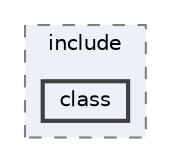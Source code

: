 digraph "D:/Github/Cergy-Meteo/src/td/defrance/include/class"
{
 // LATEX_PDF_SIZE
  bgcolor="transparent";
  edge [fontname=Helvetica,fontsize=10,labelfontname=Helvetica,labelfontsize=10];
  node [fontname=Helvetica,fontsize=10,shape=box,height=0.2,width=0.4];
  compound=true
  subgraph clusterdir_c6bead0d97052d256f7e36644b9b6d6b {
    graph [ bgcolor="#edf0f7", pencolor="grey50", label="include", fontname=Helvetica,fontsize=10 style="filled,dashed", URL="dir_c6bead0d97052d256f7e36644b9b6d6b.html",tooltip=""]
  dir_2b6cfb42d237afbb5e639a40ac0fe9fc [label="class", fillcolor="#edf0f7", color="grey25", style="filled,bold", URL="dir_2b6cfb42d237afbb5e639a40ac0fe9fc.html",tooltip=""];
  }
}
